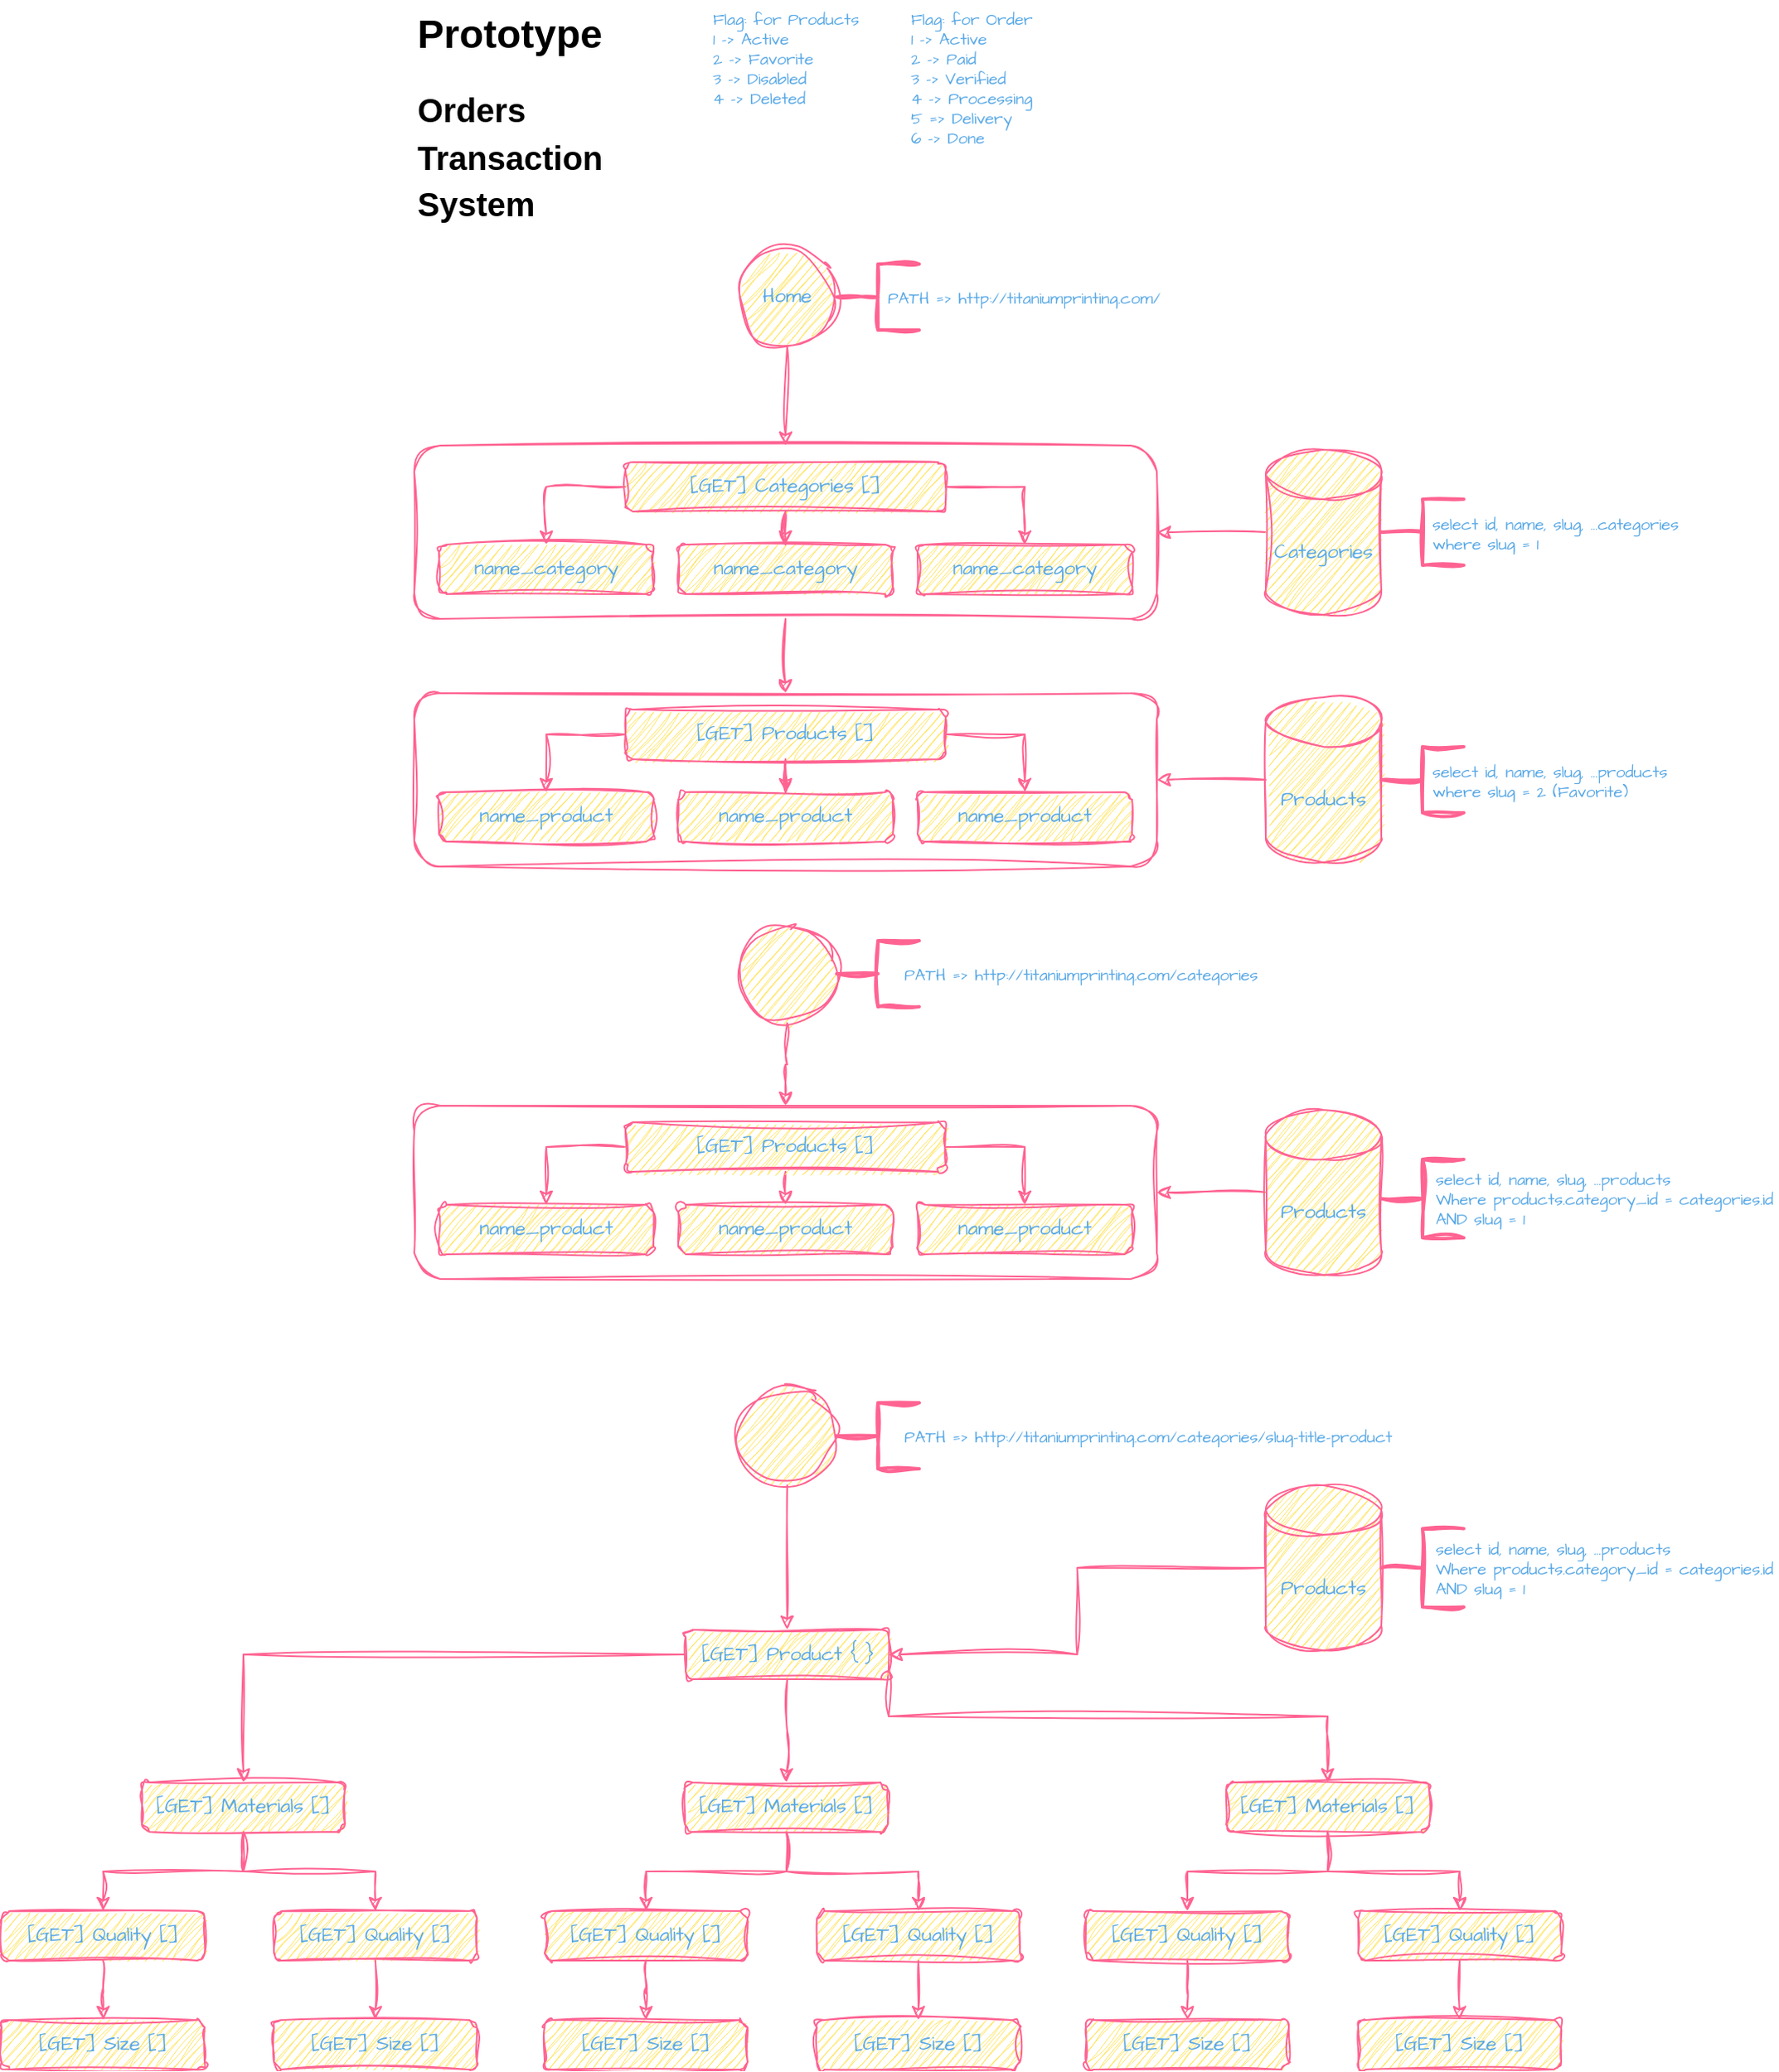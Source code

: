 <mxfile version="24.7.14">
  <diagram id="C5RBs43oDa-KdzZeNtuy" name="Prototype">
    <mxGraphModel dx="2947" dy="1344" grid="1" gridSize="10" guides="1" tooltips="1" connect="1" arrows="1" fold="1" page="1" pageScale="1" pageWidth="827" pageHeight="1169" math="0" shadow="0">
      <root>
        <mxCell id="WIyWlLk6GJQsqaUBKTNV-0" />
        <mxCell id="WIyWlLk6GJQsqaUBKTNV-1" parent="WIyWlLk6GJQsqaUBKTNV-0" />
        <mxCell id="bG1zU9R9dDIdzRkVZDXt-0" value="&lt;h1 style=&quot;margin-top: 0px;&quot;&gt;Prototype&lt;/h1&gt;&lt;h1 style=&quot;margin-top: 0px;&quot;&gt;&lt;font style=&quot;font-size: 20px;&quot;&gt;Orders Transaction System&lt;/font&gt;&lt;/h1&gt;" style="text;html=1;whiteSpace=wrap;overflow=hidden;rounded=0;labelBackgroundColor=none;fontColor=#000000;sketch=1;curveFitting=1;jiggle=2;" vertex="1" parent="WIyWlLk6GJQsqaUBKTNV-1">
          <mxGeometry width="180" height="140" as="geometry" />
        </mxCell>
        <mxCell id="bG1zU9R9dDIdzRkVZDXt-4" style="edgeStyle=orthogonalEdgeStyle;rounded=0;sketch=1;hachureGap=4;jiggle=2;curveFitting=1;orthogonalLoop=1;jettySize=auto;html=1;entryX=0.5;entryY=0;entryDx=0;entryDy=0;strokeColor=#FF6392;fontFamily=Architects Daughter;fontSource=https%3A%2F%2Ffonts.googleapis.com%2Fcss%3Ffamily%3DArchitects%2BDaughter;fontColor=#5AA9E6;fillColor=#FFE45E;" edge="1" parent="WIyWlLk6GJQsqaUBKTNV-1" source="bG1zU9R9dDIdzRkVZDXt-1">
          <mxGeometry relative="1" as="geometry">
            <mxPoint x="160" y="210" as="targetPoint" />
          </mxGeometry>
        </mxCell>
        <mxCell id="bG1zU9R9dDIdzRkVZDXt-5" style="edgeStyle=orthogonalEdgeStyle;rounded=0;sketch=1;hachureGap=4;jiggle=2;curveFitting=1;orthogonalLoop=1;jettySize=auto;html=1;exitX=1;exitY=0.5;exitDx=0;exitDy=0;exitPerimeter=0;entryX=0;entryY=0.5;entryDx=0;entryDy=0;strokeColor=#FF6392;fontFamily=Architects Daughter;fontSource=https%3A%2F%2Ffonts.googleapis.com%2Fcss%3Ffamily%3DArchitects%2BDaughter;fontColor=#5AA9E6;fillColor=#FFE45E;" edge="1" parent="WIyWlLk6GJQsqaUBKTNV-1" target="bG1zU9R9dDIdzRkVZDXt-3">
          <mxGeometry relative="1" as="geometry">
            <mxPoint x="70" y="240" as="sourcePoint" />
          </mxGeometry>
        </mxCell>
        <mxCell id="bG1zU9R9dDIdzRkVZDXt-44" style="rounded=0;sketch=1;hachureGap=4;jiggle=2;curveFitting=1;orthogonalLoop=1;jettySize=auto;html=1;exitX=0.5;exitY=1;exitDx=0;exitDy=0;entryX=0.5;entryY=0;entryDx=0;entryDy=0;strokeColor=#FF6392;fontFamily=Architects Daughter;fontSource=https%3A%2F%2Ffonts.googleapis.com%2Fcss%3Ffamily%3DArchitects%2BDaughter;fontColor=#5AA9E6;fillColor=#FFE45E;" edge="1" parent="WIyWlLk6GJQsqaUBKTNV-1" source="bG1zU9R9dDIdzRkVZDXt-8" target="bG1zU9R9dDIdzRkVZDXt-41">
          <mxGeometry relative="1" as="geometry" />
        </mxCell>
        <mxCell id="bG1zU9R9dDIdzRkVZDXt-8" value="Home" style="ellipse;whiteSpace=wrap;html=1;aspect=fixed;sketch=1;hachureGap=4;jiggle=2;curveFitting=1;strokeColor=#FF6392;fontFamily=Architects Daughter;fontSource=https%3A%2F%2Ffonts.googleapis.com%2Fcss%3Ffamily%3DArchitects%2BDaughter;fontColor=#5AA9E6;fillColor=#FFE45E;" vertex="1" parent="WIyWlLk6GJQsqaUBKTNV-1">
          <mxGeometry x="196" y="150" width="60" height="60" as="geometry" />
        </mxCell>
        <mxCell id="bG1zU9R9dDIdzRkVZDXt-60" style="edgeStyle=orthogonalEdgeStyle;rounded=0;sketch=1;hachureGap=4;jiggle=2;curveFitting=1;orthogonalLoop=1;jettySize=auto;html=1;entryX=1;entryY=0.5;entryDx=0;entryDy=0;strokeColor=#FF6392;fontFamily=Architects Daughter;fontSource=https%3A%2F%2Ffonts.googleapis.com%2Fcss%3Ffamily%3DArchitects%2BDaughter;fontColor=#5AA9E6;fillColor=#FFE45E;" edge="1" parent="WIyWlLk6GJQsqaUBKTNV-1" source="bG1zU9R9dDIdzRkVZDXt-10" target="bG1zU9R9dDIdzRkVZDXt-41">
          <mxGeometry relative="1" as="geometry" />
        </mxCell>
        <mxCell id="bG1zU9R9dDIdzRkVZDXt-10" value="Categories" style="shape=cylinder3;whiteSpace=wrap;html=1;boundedLbl=1;backgroundOutline=1;size=15;sketch=1;hachureGap=4;jiggle=2;curveFitting=1;strokeColor=#FF6392;fontFamily=Architects Daughter;fontSource=https%3A%2F%2Ffonts.googleapis.com%2Fcss%3Ffamily%3DArchitects%2BDaughter;fontColor=#5AA9E6;fillColor=#FFE45E;" vertex="1" parent="WIyWlLk6GJQsqaUBKTNV-1">
          <mxGeometry x="516" y="272.5" width="70" height="100" as="geometry" />
        </mxCell>
        <mxCell id="bG1zU9R9dDIdzRkVZDXt-61" style="edgeStyle=orthogonalEdgeStyle;rounded=0;sketch=1;hachureGap=4;jiggle=2;curveFitting=1;orthogonalLoop=1;jettySize=auto;html=1;entryX=1;entryY=0.5;entryDx=0;entryDy=0;strokeColor=#FF6392;fontFamily=Architects Daughter;fontSource=https%3A%2F%2Ffonts.googleapis.com%2Fcss%3Ffamily%3DArchitects%2BDaughter;fontColor=#5AA9E6;fillColor=#FFE45E;" edge="1" parent="WIyWlLk6GJQsqaUBKTNV-1" source="bG1zU9R9dDIdzRkVZDXt-15" target="bG1zU9R9dDIdzRkVZDXt-49">
          <mxGeometry relative="1" as="geometry" />
        </mxCell>
        <mxCell id="bG1zU9R9dDIdzRkVZDXt-15" value="Products" style="shape=cylinder3;whiteSpace=wrap;html=1;boundedLbl=1;backgroundOutline=1;size=15;sketch=1;hachureGap=4;jiggle=2;curveFitting=1;strokeColor=#FF6392;fontFamily=Architects Daughter;fontSource=https%3A%2F%2Ffonts.googleapis.com%2Fcss%3Ffamily%3DArchitects%2BDaughter;fontColor=#5AA9E6;fillColor=#FFE45E;" vertex="1" parent="WIyWlLk6GJQsqaUBKTNV-1">
          <mxGeometry x="516" y="422.5" width="70" height="100" as="geometry" />
        </mxCell>
        <mxCell id="bG1zU9R9dDIdzRkVZDXt-20" value="Flag: for Products&#xa;1 -&gt; Active&#xa;2 -&gt; Favorite&#xa;3 -&gt; Disabled&#xa;4 -&gt; Deleted" style="text;whiteSpace=wrap;overflow=hidden;rounded=0;fontFamily=Architects Daughter;fontSource=https%3A%2F%2Ffonts.googleapis.com%2Fcss%3Ffamily%3DArchitects%2BDaughter;fontColor=#5AA9E6;spacing=1;verticalAlign=top;fontSize=10;" vertex="1" parent="WIyWlLk6GJQsqaUBKTNV-1">
          <mxGeometry x="180" width="90" height="60" as="geometry" />
        </mxCell>
        <mxCell id="bG1zU9R9dDIdzRkVZDXt-21" value="Flag: for Order&#xa;1 -&gt; Active&#xa;2 -&gt; Paid&#xa;3 -&gt; Verified&#xa;4 -&gt; Processing&#xa;5 =&gt; Delivery&#xa;6 -&gt; Done&#xa;&#xa;" style="text;whiteSpace=wrap;overflow=hidden;rounded=0;fontFamily=Architects Daughter;fontSource=https%3A%2F%2Ffonts.googleapis.com%2Fcss%3Ffamily%3DArchitects%2BDaughter;fontColor=#5AA9E6;spacing=1;verticalAlign=top;fontSize=10;" vertex="1" parent="WIyWlLk6GJQsqaUBKTNV-1">
          <mxGeometry x="300" width="180" height="90" as="geometry" />
        </mxCell>
        <mxCell id="bG1zU9R9dDIdzRkVZDXt-29" value="" style="strokeWidth=2;html=1;shape=mxgraph.flowchart.annotation_2;align=left;labelPosition=right;pointerEvents=1;sketch=1;hachureGap=4;jiggle=2;curveFitting=1;strokeColor=#FF6392;fontFamily=Architects Daughter;fontSource=https%3A%2F%2Ffonts.googleapis.com%2Fcss%3Ffamily%3DArchitects%2BDaughter;fontColor=#5AA9E6;fillColor=#FFE45E;" vertex="1" parent="WIyWlLk6GJQsqaUBKTNV-1">
          <mxGeometry x="256" y="160" width="50" height="40" as="geometry" />
        </mxCell>
        <mxCell id="bG1zU9R9dDIdzRkVZDXt-30" value="PATH =&gt; http://titaniumprinting.com/" style="text;whiteSpace=wrap;overflow=hidden;rounded=0;fontFamily=Architects Daughter;fontSource=https%3A%2F%2Ffonts.googleapis.com%2Fcss%3Ffamily%3DArchitects%2BDaughter;fontColor=#5AA9E6;spacing=1;verticalAlign=middle;fontSize=10;" vertex="1" parent="WIyWlLk6GJQsqaUBKTNV-1">
          <mxGeometry x="286" y="160" width="180" height="40" as="geometry" />
        </mxCell>
        <mxCell id="bG1zU9R9dDIdzRkVZDXt-35" value="" style="group" vertex="1" connectable="0" parent="WIyWlLk6GJQsqaUBKTNV-1">
          <mxGeometry x="586" y="302.5" width="210" height="40" as="geometry" />
        </mxCell>
        <mxCell id="bG1zU9R9dDIdzRkVZDXt-18" value="" style="strokeWidth=2;html=1;shape=mxgraph.flowchart.annotation_2;align=left;labelPosition=right;pointerEvents=1;sketch=1;hachureGap=4;jiggle=2;curveFitting=1;strokeColor=#FF6392;fontFamily=Architects Daughter;fontSource=https%3A%2F%2Ffonts.googleapis.com%2Fcss%3Ffamily%3DArchitects%2BDaughter;fontColor=#5AA9E6;fillColor=#FFE45E;" vertex="1" parent="bG1zU9R9dDIdzRkVZDXt-35">
          <mxGeometry width="50" height="40" as="geometry" />
        </mxCell>
        <mxCell id="bG1zU9R9dDIdzRkVZDXt-19" value="select id, name, slug, ...categories&#xa;where slug = 1" style="text;whiteSpace=wrap;overflow=hidden;rounded=0;fontFamily=Architects Daughter;fontSource=https%3A%2F%2Ffonts.googleapis.com%2Fcss%3Ffamily%3DArchitects%2BDaughter;fontColor=#5AA9E6;spacing=1;verticalAlign=middle;fontSize=10;" vertex="1" parent="bG1zU9R9dDIdzRkVZDXt-35">
          <mxGeometry x="30" width="180" height="40" as="geometry" />
        </mxCell>
        <mxCell id="bG1zU9R9dDIdzRkVZDXt-37" value="" style="group" vertex="1" connectable="0" parent="WIyWlLk6GJQsqaUBKTNV-1">
          <mxGeometry x="586" y="452.5" width="210" height="40" as="geometry" />
        </mxCell>
        <mxCell id="bG1zU9R9dDIdzRkVZDXt-23" value="" style="strokeWidth=2;html=1;shape=mxgraph.flowchart.annotation_2;align=left;labelPosition=right;pointerEvents=1;sketch=1;hachureGap=4;jiggle=2;curveFitting=1;strokeColor=#FF6392;fontFamily=Architects Daughter;fontSource=https%3A%2F%2Ffonts.googleapis.com%2Fcss%3Ffamily%3DArchitects%2BDaughter;fontColor=#5AA9E6;fillColor=#FFE45E;" vertex="1" parent="bG1zU9R9dDIdzRkVZDXt-37">
          <mxGeometry width="50" height="40" as="geometry" />
        </mxCell>
        <mxCell id="bG1zU9R9dDIdzRkVZDXt-24" value="select id, name, slug, ...products&#xa;where slug = 2 (Favorite)" style="text;whiteSpace=wrap;overflow=hidden;rounded=0;fontFamily=Architects Daughter;fontSource=https%3A%2F%2Ffonts.googleapis.com%2Fcss%3Ffamily%3DArchitects%2BDaughter;fontColor=#5AA9E6;spacing=1;verticalAlign=middle;fontSize=10;" vertex="1" parent="bG1zU9R9dDIdzRkVZDXt-37">
          <mxGeometry x="30" width="180" height="40" as="geometry" />
        </mxCell>
        <mxCell id="bG1zU9R9dDIdzRkVZDXt-48" value="" style="group" vertex="1" connectable="0" parent="WIyWlLk6GJQsqaUBKTNV-1">
          <mxGeometry y="420" width="450" height="105" as="geometry" />
        </mxCell>
        <mxCell id="bG1zU9R9dDIdzRkVZDXt-68" value="" style="group" vertex="1" connectable="0" parent="bG1zU9R9dDIdzRkVZDXt-48">
          <mxGeometry width="450" height="105" as="geometry" />
        </mxCell>
        <mxCell id="bG1zU9R9dDIdzRkVZDXt-49" value="" style="rounded=1;whiteSpace=wrap;html=1;sketch=1;hachureGap=4;jiggle=2;curveFitting=1;strokeColor=#FF6392;fontFamily=Architects Daughter;fontSource=https%3A%2F%2Ffonts.googleapis.com%2Fcss%3Ffamily%3DArchitects%2BDaughter;fontColor=#5AA9E6;fillColor=none;container=0;" vertex="1" parent="bG1zU9R9dDIdzRkVZDXt-68">
          <mxGeometry width="450" height="105" as="geometry" />
        </mxCell>
        <mxCell id="bG1zU9R9dDIdzRkVZDXt-50" value="name_product" style="rounded=1;whiteSpace=wrap;html=1;sketch=1;hachureGap=4;jiggle=2;curveFitting=1;strokeColor=#FF6392;fontFamily=Architects Daughter;fontSource=https%3A%2F%2Ffonts.googleapis.com%2Fcss%3Ffamily%3DArchitects%2BDaughter;fontColor=#5AA9E6;fillColor=#FFE45E;container=0;" vertex="1" parent="bG1zU9R9dDIdzRkVZDXt-68">
          <mxGeometry x="15" y="60" width="130" height="30" as="geometry" />
        </mxCell>
        <mxCell id="bG1zU9R9dDIdzRkVZDXt-51" value="name_product" style="rounded=1;whiteSpace=wrap;html=1;sketch=1;hachureGap=4;jiggle=2;curveFitting=1;strokeColor=#FF6392;fontFamily=Architects Daughter;fontSource=https%3A%2F%2Ffonts.googleapis.com%2Fcss%3Ffamily%3DArchitects%2BDaughter;fontColor=#5AA9E6;fillColor=#FFE45E;container=0;" vertex="1" parent="bG1zU9R9dDIdzRkVZDXt-68">
          <mxGeometry x="160" y="60" width="130" height="30" as="geometry" />
        </mxCell>
        <mxCell id="bG1zU9R9dDIdzRkVZDXt-52" value="name_product" style="rounded=1;whiteSpace=wrap;html=1;sketch=1;hachureGap=4;jiggle=2;curveFitting=1;strokeColor=#FF6392;fontFamily=Architects Daughter;fontSource=https%3A%2F%2Ffonts.googleapis.com%2Fcss%3Ffamily%3DArchitects%2BDaughter;fontColor=#5AA9E6;fillColor=#FFE45E;container=0;" vertex="1" parent="bG1zU9R9dDIdzRkVZDXt-68">
          <mxGeometry x="305" y="60" width="130" height="30" as="geometry" />
        </mxCell>
        <mxCell id="bG1zU9R9dDIdzRkVZDXt-113" style="edgeStyle=orthogonalEdgeStyle;rounded=0;sketch=1;hachureGap=4;jiggle=2;curveFitting=1;orthogonalLoop=1;jettySize=auto;html=1;entryX=0.5;entryY=0;entryDx=0;entryDy=0;strokeColor=#FF6392;fontFamily=Architects Daughter;fontSource=https%3A%2F%2Ffonts.googleapis.com%2Fcss%3Ffamily%3DArchitects%2BDaughter;fontColor=#5AA9E6;fillColor=#FFE45E;" edge="1" parent="bG1zU9R9dDIdzRkVZDXt-68" source="bG1zU9R9dDIdzRkVZDXt-53" target="bG1zU9R9dDIdzRkVZDXt-51">
          <mxGeometry relative="1" as="geometry" />
        </mxCell>
        <mxCell id="bG1zU9R9dDIdzRkVZDXt-114" style="edgeStyle=orthogonalEdgeStyle;rounded=0;sketch=1;hachureGap=4;jiggle=2;curveFitting=1;orthogonalLoop=1;jettySize=auto;html=1;exitX=0;exitY=0.5;exitDx=0;exitDy=0;entryX=0.5;entryY=0;entryDx=0;entryDy=0;strokeColor=#FF6392;fontFamily=Architects Daughter;fontSource=https%3A%2F%2Ffonts.googleapis.com%2Fcss%3Ffamily%3DArchitects%2BDaughter;fontColor=#5AA9E6;fillColor=#FFE45E;" edge="1" parent="bG1zU9R9dDIdzRkVZDXt-68" source="bG1zU9R9dDIdzRkVZDXt-53" target="bG1zU9R9dDIdzRkVZDXt-50">
          <mxGeometry relative="1" as="geometry" />
        </mxCell>
        <mxCell id="bG1zU9R9dDIdzRkVZDXt-115" style="edgeStyle=orthogonalEdgeStyle;rounded=0;sketch=1;hachureGap=4;jiggle=2;curveFitting=1;orthogonalLoop=1;jettySize=auto;html=1;exitX=1;exitY=0.5;exitDx=0;exitDy=0;entryX=0.5;entryY=0;entryDx=0;entryDy=0;strokeColor=#FF6392;fontFamily=Architects Daughter;fontSource=https%3A%2F%2Ffonts.googleapis.com%2Fcss%3Ffamily%3DArchitects%2BDaughter;fontColor=#5AA9E6;fillColor=#FFE45E;" edge="1" parent="bG1zU9R9dDIdzRkVZDXt-68" source="bG1zU9R9dDIdzRkVZDXt-53" target="bG1zU9R9dDIdzRkVZDXt-52">
          <mxGeometry relative="1" as="geometry" />
        </mxCell>
        <mxCell id="bG1zU9R9dDIdzRkVZDXt-53" value="[GET] Products&lt;span style=&quot;background-color: initial;&quot;&gt;&amp;nbsp;[]&lt;/span&gt;" style="rounded=1;whiteSpace=wrap;html=1;sketch=1;hachureGap=4;jiggle=2;curveFitting=1;strokeColor=#FF6392;fontFamily=Architects Daughter;fontSource=https%3A%2F%2Ffonts.googleapis.com%2Fcss%3Ffamily%3DArchitects%2BDaughter;fontColor=#5AA9E6;fillColor=#FFE45E;container=0;" vertex="1" parent="bG1zU9R9dDIdzRkVZDXt-68">
          <mxGeometry x="128" y="10" width="194" height="30" as="geometry" />
        </mxCell>
        <mxCell id="bG1zU9R9dDIdzRkVZDXt-56" style="edgeStyle=orthogonalEdgeStyle;rounded=0;sketch=1;hachureGap=4;jiggle=2;curveFitting=1;orthogonalLoop=1;jettySize=auto;html=1;entryX=0.5;entryY=0;entryDx=0;entryDy=0;strokeColor=#FF6392;fontFamily=Architects Daughter;fontSource=https%3A%2F%2Ffonts.googleapis.com%2Fcss%3Ffamily%3DArchitects%2BDaughter;fontColor=#5AA9E6;fillColor=#FFE45E;" edge="1" parent="WIyWlLk6GJQsqaUBKTNV-1" source="bG1zU9R9dDIdzRkVZDXt-41" target="bG1zU9R9dDIdzRkVZDXt-49">
          <mxGeometry relative="1" as="geometry" />
        </mxCell>
        <mxCell id="bG1zU9R9dDIdzRkVZDXt-59" value="" style="group" vertex="1" connectable="0" parent="WIyWlLk6GJQsqaUBKTNV-1">
          <mxGeometry x="196" y="560" width="380" height="60" as="geometry" />
        </mxCell>
        <mxCell id="bG1zU9R9dDIdzRkVZDXt-27" value="" style="ellipse;whiteSpace=wrap;html=1;aspect=fixed;sketch=1;hachureGap=4;jiggle=2;curveFitting=1;strokeColor=#FF6392;fontFamily=Architects Daughter;fontSource=https%3A%2F%2Ffonts.googleapis.com%2Fcss%3Ffamily%3DArchitects%2BDaughter;fontColor=#5AA9E6;fillColor=#FFE45E;" vertex="1" parent="bG1zU9R9dDIdzRkVZDXt-59">
          <mxGeometry width="60" height="60" as="geometry" />
        </mxCell>
        <mxCell id="bG1zU9R9dDIdzRkVZDXt-33" value="PATH =&gt; http://titaniumprinting.com/categories" style="text;whiteSpace=wrap;overflow=hidden;rounded=0;fontFamily=Architects Daughter;fontSource=https%3A%2F%2Ffonts.googleapis.com%2Fcss%3Ffamily%3DArchitects%2BDaughter;fontColor=#5AA9E6;spacing=1;verticalAlign=middle;fontSize=10;" vertex="1" parent="bG1zU9R9dDIdzRkVZDXt-59">
          <mxGeometry x="100" y="10" width="280" height="40" as="geometry" />
        </mxCell>
        <mxCell id="bG1zU9R9dDIdzRkVZDXt-32" value="" style="strokeWidth=2;html=1;shape=mxgraph.flowchart.annotation_2;align=left;labelPosition=right;pointerEvents=1;sketch=1;hachureGap=4;jiggle=2;curveFitting=1;strokeColor=#FF6392;fontFamily=Architects Daughter;fontSource=https%3A%2F%2Ffonts.googleapis.com%2Fcss%3Ffamily%3DArchitects%2BDaughter;fontColor=#5AA9E6;fillColor=#FFE45E;" vertex="1" parent="bG1zU9R9dDIdzRkVZDXt-59">
          <mxGeometry x="60" y="10" width="50" height="40" as="geometry" />
        </mxCell>
        <mxCell id="bG1zU9R9dDIdzRkVZDXt-69" style="edgeStyle=orthogonalEdgeStyle;rounded=0;sketch=1;hachureGap=4;jiggle=2;curveFitting=1;orthogonalLoop=1;jettySize=auto;html=1;entryX=1;entryY=0.5;entryDx=0;entryDy=0;strokeColor=#FF6392;fontFamily=Architects Daughter;fontSource=https%3A%2F%2Ffonts.googleapis.com%2Fcss%3Ffamily%3DArchitects%2BDaughter;fontColor=#5AA9E6;fillColor=#FFE45E;" edge="1" parent="WIyWlLk6GJQsqaUBKTNV-1" source="bG1zU9R9dDIdzRkVZDXt-70" target="bG1zU9R9dDIdzRkVZDXt-76">
          <mxGeometry relative="1" as="geometry" />
        </mxCell>
        <mxCell id="bG1zU9R9dDIdzRkVZDXt-70" value="Products" style="shape=cylinder3;whiteSpace=wrap;html=1;boundedLbl=1;backgroundOutline=1;size=15;sketch=1;hachureGap=4;jiggle=2;curveFitting=1;strokeColor=#FF6392;fontFamily=Architects Daughter;fontSource=https%3A%2F%2Ffonts.googleapis.com%2Fcss%3Ffamily%3DArchitects%2BDaughter;fontColor=#5AA9E6;fillColor=#FFE45E;" vertex="1" parent="WIyWlLk6GJQsqaUBKTNV-1">
          <mxGeometry x="516" y="672.5" width="70" height="100" as="geometry" />
        </mxCell>
        <mxCell id="bG1zU9R9dDIdzRkVZDXt-71" value="" style="group" vertex="1" connectable="0" parent="WIyWlLk6GJQsqaUBKTNV-1">
          <mxGeometry x="616" y="706.25" width="210" height="40" as="geometry" />
        </mxCell>
        <mxCell id="bG1zU9R9dDIdzRkVZDXt-73" value="select id, name, slug, ...products&#xa;Where products.category_id = categories.id&#xa;AND slug = 1" style="text;whiteSpace=wrap;overflow=hidden;rounded=0;fontFamily=Architects Daughter;fontSource=https%3A%2F%2Ffonts.googleapis.com%2Fcss%3Ffamily%3DArchitects%2BDaughter;fontColor=#5AA9E6;spacing=1;verticalAlign=middle;fontSize=10;" vertex="1" parent="bG1zU9R9dDIdzRkVZDXt-71">
          <mxGeometry x="2" width="208" height="40" as="geometry" />
        </mxCell>
        <mxCell id="bG1zU9R9dDIdzRkVZDXt-81" style="edgeStyle=orthogonalEdgeStyle;rounded=0;sketch=1;hachureGap=4;jiggle=2;curveFitting=1;orthogonalLoop=1;jettySize=auto;html=1;entryX=0.5;entryY=0;entryDx=0;entryDy=0;strokeColor=#FF6392;fontFamily=Architects Daughter;fontSource=https%3A%2F%2Ffonts.googleapis.com%2Fcss%3Ffamily%3DArchitects%2BDaughter;fontColor=#5AA9E6;fillColor=#FFE45E;" edge="1" parent="WIyWlLk6GJQsqaUBKTNV-1" source="bG1zU9R9dDIdzRkVZDXt-27" target="bG1zU9R9dDIdzRkVZDXt-76">
          <mxGeometry relative="1" as="geometry" />
        </mxCell>
        <mxCell id="bG1zU9R9dDIdzRkVZDXt-72" value="" style="strokeWidth=2;html=1;shape=mxgraph.flowchart.annotation_2;align=left;labelPosition=right;pointerEvents=1;sketch=1;hachureGap=4;jiggle=2;curveFitting=1;strokeColor=#FF6392;fontFamily=Architects Daughter;fontSource=https%3A%2F%2Ffonts.googleapis.com%2Fcss%3Ffamily%3DArchitects%2BDaughter;fontColor=#5AA9E6;fillColor=#FFE45E;" vertex="1" parent="WIyWlLk6GJQsqaUBKTNV-1">
          <mxGeometry x="586" y="702.5" width="50" height="47.5" as="geometry" />
        </mxCell>
        <mxCell id="bG1zU9R9dDIdzRkVZDXt-82" value="" style="group" vertex="1" connectable="0" parent="WIyWlLk6GJQsqaUBKTNV-1">
          <mxGeometry x="196" y="840" width="400" height="60" as="geometry" />
        </mxCell>
        <mxCell id="bG1zU9R9dDIdzRkVZDXt-83" value="" style="ellipse;whiteSpace=wrap;html=1;aspect=fixed;sketch=1;hachureGap=4;jiggle=2;curveFitting=1;strokeColor=#FF6392;fontFamily=Architects Daughter;fontSource=https%3A%2F%2Ffonts.googleapis.com%2Fcss%3Ffamily%3DArchitects%2BDaughter;fontColor=#5AA9E6;fillColor=#FFE45E;" vertex="1" parent="bG1zU9R9dDIdzRkVZDXt-82">
          <mxGeometry width="60" height="60" as="geometry" />
        </mxCell>
        <mxCell id="bG1zU9R9dDIdzRkVZDXt-84" value="PATH =&gt; http://titaniumprinting.com/categories/slug-title-product" style="text;whiteSpace=wrap;overflow=hidden;rounded=0;fontFamily=Architects Daughter;fontSource=https%3A%2F%2Ffonts.googleapis.com%2Fcss%3Ffamily%3DArchitects%2BDaughter;fontColor=#5AA9E6;spacing=1;verticalAlign=middle;fontSize=10;" vertex="1" parent="bG1zU9R9dDIdzRkVZDXt-82">
          <mxGeometry x="100" y="10" width="300" height="40" as="geometry" />
        </mxCell>
        <mxCell id="bG1zU9R9dDIdzRkVZDXt-85" value="" style="strokeWidth=2;html=1;shape=mxgraph.flowchart.annotation_2;align=left;labelPosition=right;pointerEvents=1;sketch=1;hachureGap=4;jiggle=2;curveFitting=1;strokeColor=#FF6392;fontFamily=Architects Daughter;fontSource=https%3A%2F%2Ffonts.googleapis.com%2Fcss%3Ffamily%3DArchitects%2BDaughter;fontColor=#5AA9E6;fillColor=#FFE45E;" vertex="1" parent="bG1zU9R9dDIdzRkVZDXt-82">
          <mxGeometry x="60" y="10" width="50" height="40" as="geometry" />
        </mxCell>
        <mxCell id="bG1zU9R9dDIdzRkVZDXt-86" style="edgeStyle=orthogonalEdgeStyle;rounded=0;sketch=1;hachureGap=4;jiggle=2;curveFitting=1;orthogonalLoop=1;jettySize=auto;html=1;entryX=1;entryY=0.5;entryDx=0;entryDy=0;strokeColor=#FF6392;fontFamily=Architects Daughter;fontSource=https%3A%2F%2Ffonts.googleapis.com%2Fcss%3Ffamily%3DArchitects%2BDaughter;fontColor=#5AA9E6;fillColor=#FFE45E;" edge="1" parent="WIyWlLk6GJQsqaUBKTNV-1" source="bG1zU9R9dDIdzRkVZDXt-87" target="bG1zU9R9dDIdzRkVZDXt-99">
          <mxGeometry relative="1" as="geometry">
            <mxPoint x="450.0" y="1002.5" as="targetPoint" />
          </mxGeometry>
        </mxCell>
        <mxCell id="bG1zU9R9dDIdzRkVZDXt-87" value="Products" style="shape=cylinder3;whiteSpace=wrap;html=1;boundedLbl=1;backgroundOutline=1;size=15;sketch=1;hachureGap=4;jiggle=2;curveFitting=1;strokeColor=#FF6392;fontFamily=Architects Daughter;fontSource=https%3A%2F%2Ffonts.googleapis.com%2Fcss%3Ffamily%3DArchitects%2BDaughter;fontColor=#5AA9E6;fillColor=#FFE45E;" vertex="1" parent="WIyWlLk6GJQsqaUBKTNV-1">
          <mxGeometry x="516" y="900" width="70" height="100" as="geometry" />
        </mxCell>
        <mxCell id="bG1zU9R9dDIdzRkVZDXt-88" value="" style="group" vertex="1" connectable="0" parent="WIyWlLk6GJQsqaUBKTNV-1">
          <mxGeometry x="616" y="930" width="210" height="40" as="geometry" />
        </mxCell>
        <mxCell id="bG1zU9R9dDIdzRkVZDXt-89" value="select id, name, slug, ...products&#xa;Where products.category_id = categories.id&#xa;AND slug = 1" style="text;whiteSpace=wrap;overflow=hidden;rounded=0;fontFamily=Architects Daughter;fontSource=https%3A%2F%2Ffonts.googleapis.com%2Fcss%3Ffamily%3DArchitects%2BDaughter;fontColor=#5AA9E6;spacing=1;verticalAlign=middle;fontSize=10;" vertex="1" parent="bG1zU9R9dDIdzRkVZDXt-88">
          <mxGeometry x="2" width="208" height="40" as="geometry" />
        </mxCell>
        <mxCell id="bG1zU9R9dDIdzRkVZDXt-97" style="edgeStyle=orthogonalEdgeStyle;rounded=0;sketch=1;hachureGap=4;jiggle=2;curveFitting=1;orthogonalLoop=1;jettySize=auto;html=1;entryX=0.5;entryY=0;entryDx=0;entryDy=0;strokeColor=#FF6392;fontFamily=Architects Daughter;fontSource=https%3A%2F%2Ffonts.googleapis.com%2Fcss%3Ffamily%3DArchitects%2BDaughter;fontColor=#5AA9E6;fillColor=#FFE45E;" edge="1" parent="WIyWlLk6GJQsqaUBKTNV-1" source="bG1zU9R9dDIdzRkVZDXt-83" target="bG1zU9R9dDIdzRkVZDXt-99">
          <mxGeometry relative="1" as="geometry">
            <mxPoint x="225.0" y="950" as="targetPoint" />
          </mxGeometry>
        </mxCell>
        <mxCell id="bG1zU9R9dDIdzRkVZDXt-98" value="" style="strokeWidth=2;html=1;shape=mxgraph.flowchart.annotation_2;align=left;labelPosition=right;pointerEvents=1;sketch=1;hachureGap=4;jiggle=2;curveFitting=1;strokeColor=#FF6392;fontFamily=Architects Daughter;fontSource=https%3A%2F%2Ffonts.googleapis.com%2Fcss%3Ffamily%3DArchitects%2BDaughter;fontColor=#5AA9E6;fillColor=#FFE45E;" vertex="1" parent="WIyWlLk6GJQsqaUBKTNV-1">
          <mxGeometry x="586" y="926.25" width="50" height="47.5" as="geometry" />
        </mxCell>
        <mxCell id="bG1zU9R9dDIdzRkVZDXt-141" style="edgeStyle=orthogonalEdgeStyle;rounded=0;sketch=1;hachureGap=4;jiggle=2;curveFitting=1;orthogonalLoop=1;jettySize=auto;html=1;exitX=0.5;exitY=1;exitDx=0;exitDy=0;entryX=0.5;entryY=0;entryDx=0;entryDy=0;strokeColor=#FF6392;fontFamily=Architects Daughter;fontSource=https%3A%2F%2Ffonts.googleapis.com%2Fcss%3Ffamily%3DArchitects%2BDaughter;fontColor=#5AA9E6;fillColor=#FFE45E;" edge="1" parent="WIyWlLk6GJQsqaUBKTNV-1" source="bG1zU9R9dDIdzRkVZDXt-99" target="bG1zU9R9dDIdzRkVZDXt-131">
          <mxGeometry relative="1" as="geometry" />
        </mxCell>
        <mxCell id="bG1zU9R9dDIdzRkVZDXt-154" style="edgeStyle=orthogonalEdgeStyle;rounded=0;sketch=1;hachureGap=4;jiggle=2;curveFitting=1;orthogonalLoop=1;jettySize=auto;html=1;entryX=0.5;entryY=0;entryDx=0;entryDy=0;strokeColor=#FF6392;fontFamily=Architects Daughter;fontSource=https%3A%2F%2Ffonts.googleapis.com%2Fcss%3Ffamily%3DArchitects%2BDaughter;fontColor=#5AA9E6;fillColor=#FFE45E;" edge="1" parent="WIyWlLk6GJQsqaUBKTNV-1" source="bG1zU9R9dDIdzRkVZDXt-99" target="bG1zU9R9dDIdzRkVZDXt-102">
          <mxGeometry relative="1" as="geometry" />
        </mxCell>
        <mxCell id="bG1zU9R9dDIdzRkVZDXt-155" style="edgeStyle=orthogonalEdgeStyle;rounded=0;sketch=1;hachureGap=4;jiggle=2;curveFitting=1;orthogonalLoop=1;jettySize=auto;html=1;exitX=1;exitY=0.75;exitDx=0;exitDy=0;entryX=0.5;entryY=0;entryDx=0;entryDy=0;strokeColor=#FF6392;fontFamily=Architects Daughter;fontSource=https%3A%2F%2Ffonts.googleapis.com%2Fcss%3Ffamily%3DArchitects%2BDaughter;fontColor=#5AA9E6;fillColor=#FFE45E;" edge="1" parent="WIyWlLk6GJQsqaUBKTNV-1" source="bG1zU9R9dDIdzRkVZDXt-99" target="bG1zU9R9dDIdzRkVZDXt-150">
          <mxGeometry relative="1" as="geometry">
            <Array as="points">
              <mxPoint x="288" y="1040" />
              <mxPoint x="554" y="1040" />
            </Array>
          </mxGeometry>
        </mxCell>
        <mxCell id="bG1zU9R9dDIdzRkVZDXt-99" value="[GET] Product { }" style="rounded=1;whiteSpace=wrap;html=1;sketch=1;hachureGap=4;jiggle=2;curveFitting=1;strokeColor=#FF6392;fontFamily=Architects Daughter;fontSource=https%3A%2F%2Ffonts.googleapis.com%2Fcss%3Ffamily%3DArchitects%2BDaughter;fontColor=#5AA9E6;fillColor=#FFE45E;container=0;" vertex="1" parent="WIyWlLk6GJQsqaUBKTNV-1">
          <mxGeometry x="164.5" y="987.5" width="123" height="30" as="geometry" />
        </mxCell>
        <mxCell id="bG1zU9R9dDIdzRkVZDXt-41" value="" style="rounded=1;whiteSpace=wrap;html=1;sketch=1;hachureGap=4;jiggle=2;curveFitting=1;strokeColor=#FF6392;fontFamily=Architects Daughter;fontSource=https%3A%2F%2Ffonts.googleapis.com%2Fcss%3Ffamily%3DArchitects%2BDaughter;fontColor=#5AA9E6;fillColor=none;container=0;" vertex="1" parent="WIyWlLk6GJQsqaUBKTNV-1">
          <mxGeometry y="270" width="450" height="105" as="geometry" />
        </mxCell>
        <mxCell id="bG1zU9R9dDIdzRkVZDXt-39" value="name_category" style="rounded=1;whiteSpace=wrap;html=1;sketch=1;hachureGap=4;jiggle=2;curveFitting=1;strokeColor=#FF6392;fontFamily=Architects Daughter;fontSource=https%3A%2F%2Ffonts.googleapis.com%2Fcss%3Ffamily%3DArchitects%2BDaughter;fontColor=#5AA9E6;fillColor=#FFE45E;container=0;" vertex="1" parent="WIyWlLk6GJQsqaUBKTNV-1">
          <mxGeometry x="15" y="330" width="130" height="30" as="geometry" />
        </mxCell>
        <mxCell id="bG1zU9R9dDIdzRkVZDXt-11" value="name_category" style="rounded=1;whiteSpace=wrap;html=1;sketch=1;hachureGap=4;jiggle=2;curveFitting=1;strokeColor=#FF6392;fontFamily=Architects Daughter;fontSource=https%3A%2F%2Ffonts.googleapis.com%2Fcss%3Ffamily%3DArchitects%2BDaughter;fontColor=#5AA9E6;fillColor=#FFE45E;container=0;" vertex="1" parent="WIyWlLk6GJQsqaUBKTNV-1">
          <mxGeometry x="160" y="330" width="130" height="30" as="geometry" />
        </mxCell>
        <mxCell id="bG1zU9R9dDIdzRkVZDXt-38" value="name_category" style="rounded=1;whiteSpace=wrap;html=1;sketch=1;hachureGap=4;jiggle=2;curveFitting=1;strokeColor=#FF6392;fontFamily=Architects Daughter;fontSource=https%3A%2F%2Ffonts.googleapis.com%2Fcss%3Ffamily%3DArchitects%2BDaughter;fontColor=#5AA9E6;fillColor=#FFE45E;container=0;" vertex="1" parent="WIyWlLk6GJQsqaUBKTNV-1">
          <mxGeometry x="305" y="330" width="130" height="30" as="geometry" />
        </mxCell>
        <mxCell id="bG1zU9R9dDIdzRkVZDXt-110" style="edgeStyle=orthogonalEdgeStyle;rounded=0;sketch=1;hachureGap=4;jiggle=2;curveFitting=1;orthogonalLoop=1;jettySize=auto;html=1;entryX=0.5;entryY=0;entryDx=0;entryDy=0;strokeColor=#FF6392;fontFamily=Architects Daughter;fontSource=https%3A%2F%2Ffonts.googleapis.com%2Fcss%3Ffamily%3DArchitects%2BDaughter;fontColor=#5AA9E6;fillColor=#FFE45E;exitX=0;exitY=0.5;exitDx=0;exitDy=0;" edge="1" parent="WIyWlLk6GJQsqaUBKTNV-1" source="bG1zU9R9dDIdzRkVZDXt-46" target="bG1zU9R9dDIdzRkVZDXt-39">
          <mxGeometry relative="1" as="geometry" />
        </mxCell>
        <mxCell id="bG1zU9R9dDIdzRkVZDXt-111" style="edgeStyle=orthogonalEdgeStyle;rounded=0;sketch=1;hachureGap=4;jiggle=2;curveFitting=1;orthogonalLoop=1;jettySize=auto;html=1;entryX=0.5;entryY=0;entryDx=0;entryDy=0;strokeColor=#FF6392;fontFamily=Architects Daughter;fontSource=https%3A%2F%2Ffonts.googleapis.com%2Fcss%3Ffamily%3DArchitects%2BDaughter;fontColor=#5AA9E6;fillColor=#FFE45E;" edge="1" parent="WIyWlLk6GJQsqaUBKTNV-1" source="bG1zU9R9dDIdzRkVZDXt-46" target="bG1zU9R9dDIdzRkVZDXt-11">
          <mxGeometry relative="1" as="geometry" />
        </mxCell>
        <mxCell id="bG1zU9R9dDIdzRkVZDXt-112" style="edgeStyle=orthogonalEdgeStyle;rounded=0;sketch=1;hachureGap=4;jiggle=2;curveFitting=1;orthogonalLoop=1;jettySize=auto;html=1;exitX=1;exitY=0.5;exitDx=0;exitDy=0;entryX=0.5;entryY=0;entryDx=0;entryDy=0;strokeColor=#FF6392;fontFamily=Architects Daughter;fontSource=https%3A%2F%2Ffonts.googleapis.com%2Fcss%3Ffamily%3DArchitects%2BDaughter;fontColor=#5AA9E6;fillColor=#FFE45E;" edge="1" parent="WIyWlLk6GJQsqaUBKTNV-1" source="bG1zU9R9dDIdzRkVZDXt-46" target="bG1zU9R9dDIdzRkVZDXt-38">
          <mxGeometry relative="1" as="geometry" />
        </mxCell>
        <mxCell id="bG1zU9R9dDIdzRkVZDXt-46" value="[GET] Categories&lt;span style=&quot;background-color: initial;&quot;&gt;&amp;nbsp;[]&lt;/span&gt;" style="rounded=1;whiteSpace=wrap;html=1;sketch=1;hachureGap=4;jiggle=2;curveFitting=1;strokeColor=#FF6392;fontFamily=Architects Daughter;fontSource=https%3A%2F%2Ffonts.googleapis.com%2Fcss%3Ffamily%3DArchitects%2BDaughter;fontColor=#5AA9E6;fillColor=#FFE45E;container=0;" vertex="1" parent="WIyWlLk6GJQsqaUBKTNV-1">
          <mxGeometry x="128" y="280" width="194" height="30" as="geometry" />
        </mxCell>
        <mxCell id="bG1zU9R9dDIdzRkVZDXt-75" value="" style="group" vertex="1" connectable="0" parent="WIyWlLk6GJQsqaUBKTNV-1">
          <mxGeometry y="670" width="450" height="105" as="geometry" />
        </mxCell>
        <mxCell id="bG1zU9R9dDIdzRkVZDXt-76" value="" style="rounded=1;whiteSpace=wrap;html=1;sketch=1;hachureGap=4;jiggle=2;curveFitting=1;strokeColor=#FF6392;fontFamily=Architects Daughter;fontSource=https%3A%2F%2Ffonts.googleapis.com%2Fcss%3Ffamily%3DArchitects%2BDaughter;fontColor=#5AA9E6;fillColor=none;container=0;" vertex="1" parent="bG1zU9R9dDIdzRkVZDXt-75">
          <mxGeometry width="450" height="105" as="geometry" />
        </mxCell>
        <mxCell id="bG1zU9R9dDIdzRkVZDXt-77" value="name_product" style="rounded=1;whiteSpace=wrap;html=1;sketch=1;hachureGap=4;jiggle=2;curveFitting=1;strokeColor=#FF6392;fontFamily=Architects Daughter;fontSource=https%3A%2F%2Ffonts.googleapis.com%2Fcss%3Ffamily%3DArchitects%2BDaughter;fontColor=#5AA9E6;fillColor=#FFE45E;container=0;" vertex="1" parent="bG1zU9R9dDIdzRkVZDXt-75">
          <mxGeometry x="15" y="60" width="130" height="30" as="geometry" />
        </mxCell>
        <mxCell id="bG1zU9R9dDIdzRkVZDXt-78" value="name_product" style="rounded=1;whiteSpace=wrap;html=1;sketch=1;hachureGap=4;jiggle=2;curveFitting=1;strokeColor=#FF6392;fontFamily=Architects Daughter;fontSource=https%3A%2F%2Ffonts.googleapis.com%2Fcss%3Ffamily%3DArchitects%2BDaughter;fontColor=#5AA9E6;fillColor=#FFE45E;container=0;" vertex="1" parent="bG1zU9R9dDIdzRkVZDXt-75">
          <mxGeometry x="160" y="60" width="130" height="30" as="geometry" />
        </mxCell>
        <mxCell id="bG1zU9R9dDIdzRkVZDXt-79" value="name_product" style="rounded=1;whiteSpace=wrap;html=1;sketch=1;hachureGap=4;jiggle=2;curveFitting=1;strokeColor=#FF6392;fontFamily=Architects Daughter;fontSource=https%3A%2F%2Ffonts.googleapis.com%2Fcss%3Ffamily%3DArchitects%2BDaughter;fontColor=#5AA9E6;fillColor=#FFE45E;container=0;" vertex="1" parent="bG1zU9R9dDIdzRkVZDXt-75">
          <mxGeometry x="305" y="60" width="130" height="30" as="geometry" />
        </mxCell>
        <mxCell id="bG1zU9R9dDIdzRkVZDXt-117" style="edgeStyle=orthogonalEdgeStyle;rounded=0;sketch=1;hachureGap=4;jiggle=2;curveFitting=1;orthogonalLoop=1;jettySize=auto;html=1;exitX=0;exitY=0.5;exitDx=0;exitDy=0;entryX=0.5;entryY=0;entryDx=0;entryDy=0;strokeColor=#FF6392;fontFamily=Architects Daughter;fontSource=https%3A%2F%2Ffonts.googleapis.com%2Fcss%3Ffamily%3DArchitects%2BDaughter;fontColor=#5AA9E6;fillColor=#FFE45E;" edge="1" parent="bG1zU9R9dDIdzRkVZDXt-75" source="bG1zU9R9dDIdzRkVZDXt-80" target="bG1zU9R9dDIdzRkVZDXt-77">
          <mxGeometry relative="1" as="geometry" />
        </mxCell>
        <mxCell id="bG1zU9R9dDIdzRkVZDXt-118" style="edgeStyle=orthogonalEdgeStyle;rounded=0;sketch=1;hachureGap=4;jiggle=2;curveFitting=1;orthogonalLoop=1;jettySize=auto;html=1;exitX=0.5;exitY=1;exitDx=0;exitDy=0;entryX=0.5;entryY=0;entryDx=0;entryDy=0;strokeColor=#FF6392;fontFamily=Architects Daughter;fontSource=https%3A%2F%2Ffonts.googleapis.com%2Fcss%3Ffamily%3DArchitects%2BDaughter;fontColor=#5AA9E6;fillColor=#FFE45E;" edge="1" parent="bG1zU9R9dDIdzRkVZDXt-75" source="bG1zU9R9dDIdzRkVZDXt-80" target="bG1zU9R9dDIdzRkVZDXt-78">
          <mxGeometry relative="1" as="geometry" />
        </mxCell>
        <mxCell id="bG1zU9R9dDIdzRkVZDXt-119" style="edgeStyle=orthogonalEdgeStyle;rounded=0;sketch=1;hachureGap=4;jiggle=2;curveFitting=1;orthogonalLoop=1;jettySize=auto;html=1;exitX=1;exitY=0.5;exitDx=0;exitDy=0;entryX=0.5;entryY=0;entryDx=0;entryDy=0;strokeColor=#FF6392;fontFamily=Architects Daughter;fontSource=https%3A%2F%2Ffonts.googleapis.com%2Fcss%3Ffamily%3DArchitects%2BDaughter;fontColor=#5AA9E6;fillColor=#FFE45E;" edge="1" parent="bG1zU9R9dDIdzRkVZDXt-75" source="bG1zU9R9dDIdzRkVZDXt-80" target="bG1zU9R9dDIdzRkVZDXt-79">
          <mxGeometry relative="1" as="geometry" />
        </mxCell>
        <mxCell id="bG1zU9R9dDIdzRkVZDXt-80" value="[GET] Products&lt;span style=&quot;background-color: initial;&quot;&gt;&amp;nbsp;[]&lt;/span&gt;" style="rounded=1;whiteSpace=wrap;html=1;sketch=1;hachureGap=4;jiggle=2;curveFitting=1;strokeColor=#FF6392;fontFamily=Architects Daughter;fontSource=https%3A%2F%2Ffonts.googleapis.com%2Fcss%3Ffamily%3DArchitects%2BDaughter;fontColor=#5AA9E6;fillColor=#FFE45E;container=0;" vertex="1" parent="bG1zU9R9dDIdzRkVZDXt-75">
          <mxGeometry x="128" y="10" width="194" height="30" as="geometry" />
        </mxCell>
        <mxCell id="bG1zU9R9dDIdzRkVZDXt-139" value="" style="group" vertex="1" connectable="0" parent="WIyWlLk6GJQsqaUBKTNV-1">
          <mxGeometry x="79" y="1080" width="288" height="174" as="geometry" />
        </mxCell>
        <mxCell id="bG1zU9R9dDIdzRkVZDXt-129" style="edgeStyle=orthogonalEdgeStyle;rounded=0;sketch=1;hachureGap=4;jiggle=2;curveFitting=1;orthogonalLoop=1;jettySize=auto;html=1;exitX=0.5;exitY=1;exitDx=0;exitDy=0;entryX=0.5;entryY=0;entryDx=0;entryDy=0;strokeColor=#FF6392;fontFamily=Architects Daughter;fontSource=https%3A%2F%2Ffonts.googleapis.com%2Fcss%3Ffamily%3DArchitects%2BDaughter;fontColor=#5AA9E6;fillColor=#FFE45E;" edge="1" parent="bG1zU9R9dDIdzRkVZDXt-139" source="bG1zU9R9dDIdzRkVZDXt-131" target="bG1zU9R9dDIdzRkVZDXt-133">
          <mxGeometry relative="1" as="geometry" />
        </mxCell>
        <mxCell id="bG1zU9R9dDIdzRkVZDXt-130" style="edgeStyle=orthogonalEdgeStyle;rounded=0;sketch=1;hachureGap=4;jiggle=2;curveFitting=1;orthogonalLoop=1;jettySize=auto;html=1;entryX=0.5;entryY=0;entryDx=0;entryDy=0;strokeColor=#FF6392;fontFamily=Architects Daughter;fontSource=https%3A%2F%2Ffonts.googleapis.com%2Fcss%3Ffamily%3DArchitects%2BDaughter;fontColor=#5AA9E6;fillColor=#FFE45E;" edge="1" parent="bG1zU9R9dDIdzRkVZDXt-139" source="bG1zU9R9dDIdzRkVZDXt-131" target="bG1zU9R9dDIdzRkVZDXt-135">
          <mxGeometry relative="1" as="geometry" />
        </mxCell>
        <mxCell id="bG1zU9R9dDIdzRkVZDXt-131" value="[GET] Materials []" style="rounded=1;whiteSpace=wrap;html=1;sketch=1;hachureGap=4;jiggle=2;curveFitting=1;strokeColor=#FF6392;fontFamily=Architects Daughter;fontSource=https%3A%2F%2Ffonts.googleapis.com%2Fcss%3Ffamily%3DArchitects%2BDaughter;fontColor=#5AA9E6;fillColor=#FFE45E;container=0;" vertex="1" parent="bG1zU9R9dDIdzRkVZDXt-139">
          <mxGeometry x="85" width="123" height="30" as="geometry" />
        </mxCell>
        <mxCell id="bG1zU9R9dDIdzRkVZDXt-132" style="edgeStyle=orthogonalEdgeStyle;rounded=0;sketch=1;hachureGap=4;jiggle=2;curveFitting=1;orthogonalLoop=1;jettySize=auto;html=1;entryX=0.5;entryY=0;entryDx=0;entryDy=0;strokeColor=#FF6392;fontFamily=Architects Daughter;fontSource=https%3A%2F%2Ffonts.googleapis.com%2Fcss%3Ffamily%3DArchitects%2BDaughter;fontColor=#5AA9E6;fillColor=#FFE45E;" edge="1" parent="bG1zU9R9dDIdzRkVZDXt-139" source="bG1zU9R9dDIdzRkVZDXt-133" target="bG1zU9R9dDIdzRkVZDXt-136">
          <mxGeometry relative="1" as="geometry" />
        </mxCell>
        <mxCell id="bG1zU9R9dDIdzRkVZDXt-133" value="[GET] Quality []" style="rounded=1;whiteSpace=wrap;html=1;sketch=1;hachureGap=4;jiggle=2;curveFitting=1;strokeColor=#FF6392;fontFamily=Architects Daughter;fontSource=https%3A%2F%2Ffonts.googleapis.com%2Fcss%3Ffamily%3DArchitects%2BDaughter;fontColor=#5AA9E6;fillColor=#FFE45E;container=0;" vertex="1" parent="bG1zU9R9dDIdzRkVZDXt-139">
          <mxGeometry y="78" width="123" height="30" as="geometry" />
        </mxCell>
        <mxCell id="bG1zU9R9dDIdzRkVZDXt-134" style="edgeStyle=orthogonalEdgeStyle;rounded=0;sketch=1;hachureGap=4;jiggle=2;curveFitting=1;orthogonalLoop=1;jettySize=auto;html=1;exitX=0.5;exitY=1;exitDx=0;exitDy=0;entryX=0.5;entryY=0;entryDx=0;entryDy=0;strokeColor=#FF6392;fontFamily=Architects Daughter;fontSource=https%3A%2F%2Ffonts.googleapis.com%2Fcss%3Ffamily%3DArchitects%2BDaughter;fontColor=#5AA9E6;fillColor=#FFE45E;" edge="1" parent="bG1zU9R9dDIdzRkVZDXt-139" source="bG1zU9R9dDIdzRkVZDXt-135" target="bG1zU9R9dDIdzRkVZDXt-137">
          <mxGeometry relative="1" as="geometry" />
        </mxCell>
        <mxCell id="bG1zU9R9dDIdzRkVZDXt-135" value="[GET] Quality []" style="rounded=1;whiteSpace=wrap;html=1;sketch=1;hachureGap=4;jiggle=2;curveFitting=1;strokeColor=#FF6392;fontFamily=Architects Daughter;fontSource=https%3A%2F%2Ffonts.googleapis.com%2Fcss%3Ffamily%3DArchitects%2BDaughter;fontColor=#5AA9E6;fillColor=#FFE45E;container=0;" vertex="1" parent="bG1zU9R9dDIdzRkVZDXt-139">
          <mxGeometry x="165" y="78" width="123" height="30" as="geometry" />
        </mxCell>
        <mxCell id="bG1zU9R9dDIdzRkVZDXt-136" value="[GET] Size []" style="rounded=1;whiteSpace=wrap;html=1;sketch=1;hachureGap=4;jiggle=2;curveFitting=1;strokeColor=#FF6392;fontFamily=Architects Daughter;fontSource=https%3A%2F%2Ffonts.googleapis.com%2Fcss%3Ffamily%3DArchitects%2BDaughter;fontColor=#5AA9E6;fillColor=#FFE45E;container=0;" vertex="1" parent="bG1zU9R9dDIdzRkVZDXt-139">
          <mxGeometry y="144" width="123" height="30" as="geometry" />
        </mxCell>
        <mxCell id="bG1zU9R9dDIdzRkVZDXt-137" value="[GET] Size []" style="rounded=1;whiteSpace=wrap;html=1;sketch=1;hachureGap=4;jiggle=2;curveFitting=1;strokeColor=#FF6392;fontFamily=Architects Daughter;fontSource=https%3A%2F%2Ffonts.googleapis.com%2Fcss%3Ffamily%3DArchitects%2BDaughter;fontColor=#5AA9E6;fillColor=#FFE45E;container=0;" vertex="1" parent="bG1zU9R9dDIdzRkVZDXt-139">
          <mxGeometry x="165" y="144" width="123" height="30" as="geometry" />
        </mxCell>
        <mxCell id="bG1zU9R9dDIdzRkVZDXt-143" value="" style="group" vertex="1" connectable="0" parent="WIyWlLk6GJQsqaUBKTNV-1">
          <mxGeometry x="-250" y="1080" width="288" height="174" as="geometry" />
        </mxCell>
        <mxCell id="bG1zU9R9dDIdzRkVZDXt-121" value="[GET] Quality []" style="rounded=1;whiteSpace=wrap;html=1;sketch=1;hachureGap=4;jiggle=2;curveFitting=1;strokeColor=#FF6392;fontFamily=Architects Daughter;fontSource=https%3A%2F%2Ffonts.googleapis.com%2Fcss%3Ffamily%3DArchitects%2BDaughter;fontColor=#5AA9E6;fillColor=#FFE45E;container=0;" vertex="1" parent="bG1zU9R9dDIdzRkVZDXt-143">
          <mxGeometry x="165" y="78" width="123" height="30" as="geometry" />
        </mxCell>
        <mxCell id="bG1zU9R9dDIdzRkVZDXt-125" value="[GET] Size []" style="rounded=1;whiteSpace=wrap;html=1;sketch=1;hachureGap=4;jiggle=2;curveFitting=1;strokeColor=#FF6392;fontFamily=Architects Daughter;fontSource=https%3A%2F%2Ffonts.googleapis.com%2Fcss%3Ffamily%3DArchitects%2BDaughter;fontColor=#5AA9E6;fillColor=#FFE45E;container=0;" vertex="1" parent="bG1zU9R9dDIdzRkVZDXt-143">
          <mxGeometry x="165" y="144" width="123" height="30" as="geometry" />
        </mxCell>
        <mxCell id="bG1zU9R9dDIdzRkVZDXt-123" style="edgeStyle=orthogonalEdgeStyle;rounded=0;sketch=1;hachureGap=4;jiggle=2;curveFitting=1;orthogonalLoop=1;jettySize=auto;html=1;entryX=0.5;entryY=0;entryDx=0;entryDy=0;strokeColor=#FF6392;fontFamily=Architects Daughter;fontSource=https%3A%2F%2Ffonts.googleapis.com%2Fcss%3Ffamily%3DArchitects%2BDaughter;fontColor=#5AA9E6;fillColor=#FFE45E;" edge="1" parent="bG1zU9R9dDIdzRkVZDXt-143" source="bG1zU9R9dDIdzRkVZDXt-102" target="bG1zU9R9dDIdzRkVZDXt-121">
          <mxGeometry relative="1" as="geometry" />
        </mxCell>
        <mxCell id="bG1zU9R9dDIdzRkVZDXt-127" style="edgeStyle=orthogonalEdgeStyle;rounded=0;sketch=1;hachureGap=4;jiggle=2;curveFitting=1;orthogonalLoop=1;jettySize=auto;html=1;exitX=0.5;exitY=1;exitDx=0;exitDy=0;entryX=0.5;entryY=0;entryDx=0;entryDy=0;strokeColor=#FF6392;fontFamily=Architects Daughter;fontSource=https%3A%2F%2Ffonts.googleapis.com%2Fcss%3Ffamily%3DArchitects%2BDaughter;fontColor=#5AA9E6;fillColor=#FFE45E;" edge="1" parent="bG1zU9R9dDIdzRkVZDXt-143" source="bG1zU9R9dDIdzRkVZDXt-121" target="bG1zU9R9dDIdzRkVZDXt-125">
          <mxGeometry relative="1" as="geometry" />
        </mxCell>
        <mxCell id="bG1zU9R9dDIdzRkVZDXt-122" style="edgeStyle=orthogonalEdgeStyle;rounded=0;sketch=1;hachureGap=4;jiggle=2;curveFitting=1;orthogonalLoop=1;jettySize=auto;html=1;exitX=0.5;exitY=1;exitDx=0;exitDy=0;entryX=0.5;entryY=0;entryDx=0;entryDy=0;strokeColor=#FF6392;fontFamily=Architects Daughter;fontSource=https%3A%2F%2Ffonts.googleapis.com%2Fcss%3Ffamily%3DArchitects%2BDaughter;fontColor=#5AA9E6;fillColor=#FFE45E;" edge="1" parent="bG1zU9R9dDIdzRkVZDXt-143" source="bG1zU9R9dDIdzRkVZDXt-102" target="bG1zU9R9dDIdzRkVZDXt-120">
          <mxGeometry relative="1" as="geometry" />
        </mxCell>
        <mxCell id="bG1zU9R9dDIdzRkVZDXt-102" value="[GET] Materials []" style="rounded=1;whiteSpace=wrap;html=1;sketch=1;hachureGap=4;jiggle=2;curveFitting=1;strokeColor=#FF6392;fontFamily=Architects Daughter;fontSource=https%3A%2F%2Ffonts.googleapis.com%2Fcss%3Ffamily%3DArchitects%2BDaughter;fontColor=#5AA9E6;fillColor=#FFE45E;container=0;" vertex="1" parent="bG1zU9R9dDIdzRkVZDXt-143">
          <mxGeometry x="85" width="123" height="30" as="geometry" />
        </mxCell>
        <mxCell id="bG1zU9R9dDIdzRkVZDXt-126" style="edgeStyle=orthogonalEdgeStyle;rounded=0;sketch=1;hachureGap=4;jiggle=2;curveFitting=1;orthogonalLoop=1;jettySize=auto;html=1;entryX=0.5;entryY=0;entryDx=0;entryDy=0;strokeColor=#FF6392;fontFamily=Architects Daughter;fontSource=https%3A%2F%2Ffonts.googleapis.com%2Fcss%3Ffamily%3DArchitects%2BDaughter;fontColor=#5AA9E6;fillColor=#FFE45E;" edge="1" parent="bG1zU9R9dDIdzRkVZDXt-143" source="bG1zU9R9dDIdzRkVZDXt-120" target="bG1zU9R9dDIdzRkVZDXt-124">
          <mxGeometry relative="1" as="geometry" />
        </mxCell>
        <mxCell id="bG1zU9R9dDIdzRkVZDXt-120" value="[GET] Quality []" style="rounded=1;whiteSpace=wrap;html=1;sketch=1;hachureGap=4;jiggle=2;curveFitting=1;strokeColor=#FF6392;fontFamily=Architects Daughter;fontSource=https%3A%2F%2Ffonts.googleapis.com%2Fcss%3Ffamily%3DArchitects%2BDaughter;fontColor=#5AA9E6;fillColor=#FFE45E;container=0;" vertex="1" parent="bG1zU9R9dDIdzRkVZDXt-143">
          <mxGeometry y="78" width="123" height="30" as="geometry" />
        </mxCell>
        <mxCell id="bG1zU9R9dDIdzRkVZDXt-124" value="[GET] Size []" style="rounded=1;whiteSpace=wrap;html=1;sketch=1;hachureGap=4;jiggle=2;curveFitting=1;strokeColor=#FF6392;fontFamily=Architects Daughter;fontSource=https%3A%2F%2Ffonts.googleapis.com%2Fcss%3Ffamily%3DArchitects%2BDaughter;fontColor=#5AA9E6;fillColor=#FFE45E;container=0;" vertex="1" parent="bG1zU9R9dDIdzRkVZDXt-143">
          <mxGeometry y="144" width="123" height="30" as="geometry" />
        </mxCell>
        <mxCell id="bG1zU9R9dDIdzRkVZDXt-144" value="" style="group" vertex="1" connectable="0" parent="WIyWlLk6GJQsqaUBKTNV-1">
          <mxGeometry x="407" y="1080" width="288" height="174" as="geometry" />
        </mxCell>
        <mxCell id="bG1zU9R9dDIdzRkVZDXt-145" value="[GET] Quality []" style="rounded=1;whiteSpace=wrap;html=1;sketch=1;hachureGap=4;jiggle=2;curveFitting=1;strokeColor=#FF6392;fontFamily=Architects Daughter;fontSource=https%3A%2F%2Ffonts.googleapis.com%2Fcss%3Ffamily%3DArchitects%2BDaughter;fontColor=#5AA9E6;fillColor=#FFE45E;container=0;" vertex="1" parent="bG1zU9R9dDIdzRkVZDXt-144">
          <mxGeometry x="165" y="78" width="123" height="30" as="geometry" />
        </mxCell>
        <mxCell id="bG1zU9R9dDIdzRkVZDXt-146" value="[GET] Size []" style="rounded=1;whiteSpace=wrap;html=1;sketch=1;hachureGap=4;jiggle=2;curveFitting=1;strokeColor=#FF6392;fontFamily=Architects Daughter;fontSource=https%3A%2F%2Ffonts.googleapis.com%2Fcss%3Ffamily%3DArchitects%2BDaughter;fontColor=#5AA9E6;fillColor=#FFE45E;container=0;" vertex="1" parent="bG1zU9R9dDIdzRkVZDXt-144">
          <mxGeometry x="165" y="144" width="123" height="30" as="geometry" />
        </mxCell>
        <mxCell id="bG1zU9R9dDIdzRkVZDXt-147" style="edgeStyle=orthogonalEdgeStyle;rounded=0;sketch=1;hachureGap=4;jiggle=2;curveFitting=1;orthogonalLoop=1;jettySize=auto;html=1;entryX=0.5;entryY=0;entryDx=0;entryDy=0;strokeColor=#FF6392;fontFamily=Architects Daughter;fontSource=https%3A%2F%2Ffonts.googleapis.com%2Fcss%3Ffamily%3DArchitects%2BDaughter;fontColor=#5AA9E6;fillColor=#FFE45E;" edge="1" parent="bG1zU9R9dDIdzRkVZDXt-144" source="bG1zU9R9dDIdzRkVZDXt-150" target="bG1zU9R9dDIdzRkVZDXt-145">
          <mxGeometry relative="1" as="geometry" />
        </mxCell>
        <mxCell id="bG1zU9R9dDIdzRkVZDXt-148" style="edgeStyle=orthogonalEdgeStyle;rounded=0;sketch=1;hachureGap=4;jiggle=2;curveFitting=1;orthogonalLoop=1;jettySize=auto;html=1;exitX=0.5;exitY=1;exitDx=0;exitDy=0;entryX=0.5;entryY=0;entryDx=0;entryDy=0;strokeColor=#FF6392;fontFamily=Architects Daughter;fontSource=https%3A%2F%2Ffonts.googleapis.com%2Fcss%3Ffamily%3DArchitects%2BDaughter;fontColor=#5AA9E6;fillColor=#FFE45E;" edge="1" parent="bG1zU9R9dDIdzRkVZDXt-144" source="bG1zU9R9dDIdzRkVZDXt-145" target="bG1zU9R9dDIdzRkVZDXt-146">
          <mxGeometry relative="1" as="geometry" />
        </mxCell>
        <mxCell id="bG1zU9R9dDIdzRkVZDXt-149" style="edgeStyle=orthogonalEdgeStyle;rounded=0;sketch=1;hachureGap=4;jiggle=2;curveFitting=1;orthogonalLoop=1;jettySize=auto;html=1;exitX=0.5;exitY=1;exitDx=0;exitDy=0;entryX=0.5;entryY=0;entryDx=0;entryDy=0;strokeColor=#FF6392;fontFamily=Architects Daughter;fontSource=https%3A%2F%2Ffonts.googleapis.com%2Fcss%3Ffamily%3DArchitects%2BDaughter;fontColor=#5AA9E6;fillColor=#FFE45E;" edge="1" parent="bG1zU9R9dDIdzRkVZDXt-144" source="bG1zU9R9dDIdzRkVZDXt-150" target="bG1zU9R9dDIdzRkVZDXt-152">
          <mxGeometry relative="1" as="geometry" />
        </mxCell>
        <mxCell id="bG1zU9R9dDIdzRkVZDXt-150" value="[GET] Materials []" style="rounded=1;whiteSpace=wrap;html=1;sketch=1;hachureGap=4;jiggle=2;curveFitting=1;strokeColor=#FF6392;fontFamily=Architects Daughter;fontSource=https%3A%2F%2Ffonts.googleapis.com%2Fcss%3Ffamily%3DArchitects%2BDaughter;fontColor=#5AA9E6;fillColor=#FFE45E;container=0;" vertex="1" parent="bG1zU9R9dDIdzRkVZDXt-144">
          <mxGeometry x="85" width="123" height="30" as="geometry" />
        </mxCell>
        <mxCell id="bG1zU9R9dDIdzRkVZDXt-151" style="edgeStyle=orthogonalEdgeStyle;rounded=0;sketch=1;hachureGap=4;jiggle=2;curveFitting=1;orthogonalLoop=1;jettySize=auto;html=1;entryX=0.5;entryY=0;entryDx=0;entryDy=0;strokeColor=#FF6392;fontFamily=Architects Daughter;fontSource=https%3A%2F%2Ffonts.googleapis.com%2Fcss%3Ffamily%3DArchitects%2BDaughter;fontColor=#5AA9E6;fillColor=#FFE45E;" edge="1" parent="bG1zU9R9dDIdzRkVZDXt-144" source="bG1zU9R9dDIdzRkVZDXt-152" target="bG1zU9R9dDIdzRkVZDXt-153">
          <mxGeometry relative="1" as="geometry" />
        </mxCell>
        <mxCell id="bG1zU9R9dDIdzRkVZDXt-152" value="[GET] Quality []" style="rounded=1;whiteSpace=wrap;html=1;sketch=1;hachureGap=4;jiggle=2;curveFitting=1;strokeColor=#FF6392;fontFamily=Architects Daughter;fontSource=https%3A%2F%2Ffonts.googleapis.com%2Fcss%3Ffamily%3DArchitects%2BDaughter;fontColor=#5AA9E6;fillColor=#FFE45E;container=0;" vertex="1" parent="bG1zU9R9dDIdzRkVZDXt-144">
          <mxGeometry y="78" width="123" height="30" as="geometry" />
        </mxCell>
        <mxCell id="bG1zU9R9dDIdzRkVZDXt-153" value="[GET] Size []" style="rounded=1;whiteSpace=wrap;html=1;sketch=1;hachureGap=4;jiggle=2;curveFitting=1;strokeColor=#FF6392;fontFamily=Architects Daughter;fontSource=https%3A%2F%2Ffonts.googleapis.com%2Fcss%3Ffamily%3DArchitects%2BDaughter;fontColor=#5AA9E6;fillColor=#FFE45E;container=0;" vertex="1" parent="bG1zU9R9dDIdzRkVZDXt-144">
          <mxGeometry y="144" width="123" height="30" as="geometry" />
        </mxCell>
      </root>
    </mxGraphModel>
  </diagram>
</mxfile>
